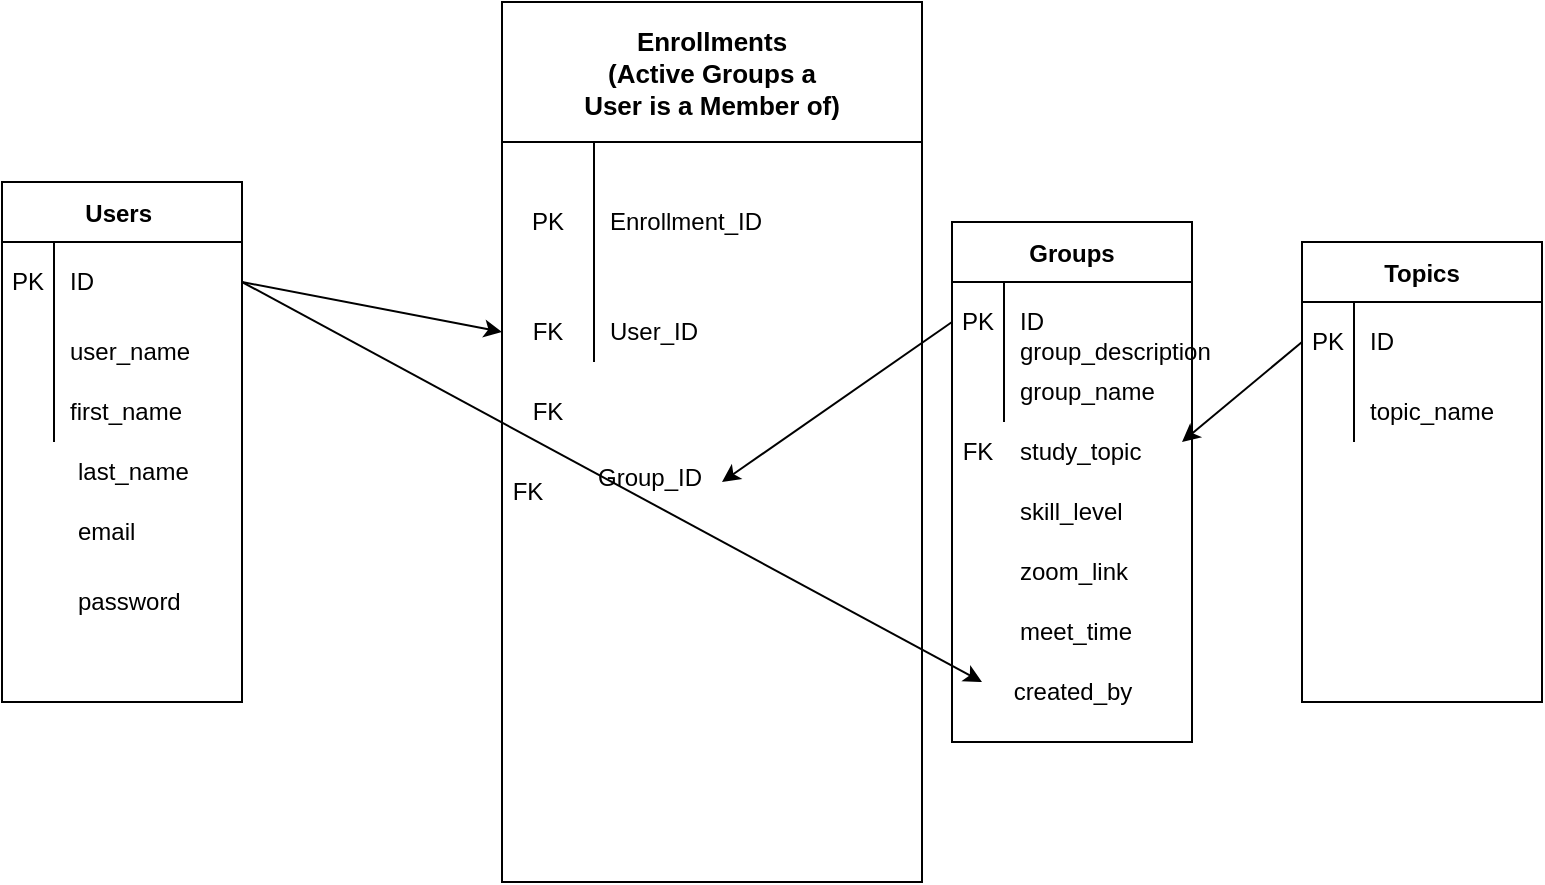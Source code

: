 <mxfile>
    <diagram id="bX7lprvIY30mvRVZBOtr" name="Page-1">
        <mxGraphModel dx="1767" dy="1764" grid="1" gridSize="10" guides="1" tooltips="1" connect="1" arrows="1" fold="1" page="1" pageScale="1" pageWidth="850" pageHeight="1100" math="0" shadow="0">
            <root>
                <mxCell id="0"/>
                <mxCell id="1" parent="0"/>
                <mxCell id="2" value="Users " style="shape=table;startSize=30;container=1;collapsible=0;childLayout=tableLayout;fixedRows=1;rowLines=0;fontStyle=1;" parent="1" vertex="1">
                    <mxGeometry x="-170" y="-10" width="120" height="260" as="geometry"/>
                </mxCell>
                <mxCell id="3" value="" style="shape=tableRow;horizontal=0;startSize=0;swimlaneHead=0;swimlaneBody=0;top=0;left=0;bottom=0;right=0;collapsible=0;dropTarget=0;fillColor=none;points=[[0,0.5],[1,0.5]];portConstraint=eastwest;" parent="2" vertex="1">
                    <mxGeometry y="30" width="120" height="40" as="geometry"/>
                </mxCell>
                <mxCell id="4" value="PK" style="shape=partialRectangle;html=1;whiteSpace=wrap;connectable=0;fillColor=none;top=0;left=0;bottom=0;right=0;overflow=hidden;pointerEvents=1;" parent="3" vertex="1">
                    <mxGeometry width="26" height="40" as="geometry">
                        <mxRectangle width="26" height="40" as="alternateBounds"/>
                    </mxGeometry>
                </mxCell>
                <mxCell id="5" value="ID&amp;nbsp;" style="shape=partialRectangle;html=1;whiteSpace=wrap;connectable=0;fillColor=none;top=0;left=0;bottom=0;right=0;align=left;spacingLeft=6;overflow=hidden;" parent="3" vertex="1">
                    <mxGeometry x="26" width="94" height="40" as="geometry">
                        <mxRectangle width="94" height="40" as="alternateBounds"/>
                    </mxGeometry>
                </mxCell>
                <mxCell id="6" value="" style="shape=tableRow;horizontal=0;startSize=0;swimlaneHead=0;swimlaneBody=0;top=0;left=0;bottom=0;right=0;collapsible=0;dropTarget=0;fillColor=none;points=[[0,0.5],[1,0.5]];portConstraint=eastwest;" parent="2" vertex="1">
                    <mxGeometry y="70" width="120" height="30" as="geometry"/>
                </mxCell>
                <mxCell id="7" value="" style="shape=partialRectangle;html=1;whiteSpace=wrap;connectable=0;fillColor=none;top=0;left=0;bottom=0;right=0;overflow=hidden;" parent="6" vertex="1">
                    <mxGeometry width="26" height="30" as="geometry">
                        <mxRectangle width="26" height="30" as="alternateBounds"/>
                    </mxGeometry>
                </mxCell>
                <mxCell id="8" value="user_name" style="shape=partialRectangle;html=1;whiteSpace=wrap;connectable=0;fillColor=none;top=0;left=0;bottom=0;right=0;align=left;spacingLeft=6;overflow=hidden;" parent="6" vertex="1">
                    <mxGeometry x="26" width="94" height="30" as="geometry">
                        <mxRectangle width="94" height="30" as="alternateBounds"/>
                    </mxGeometry>
                </mxCell>
                <mxCell id="9" value="" style="shape=tableRow;horizontal=0;startSize=0;swimlaneHead=0;swimlaneBody=0;top=0;left=0;bottom=0;right=0;collapsible=0;dropTarget=0;fillColor=none;points=[[0,0.5],[1,0.5]];portConstraint=eastwest;" parent="2" vertex="1">
                    <mxGeometry y="100" width="120" height="30" as="geometry"/>
                </mxCell>
                <mxCell id="10" value="" style="shape=partialRectangle;html=1;whiteSpace=wrap;connectable=0;fillColor=none;top=0;left=0;bottom=0;right=0;overflow=hidden;" parent="9" vertex="1">
                    <mxGeometry width="26" height="30" as="geometry">
                        <mxRectangle width="26" height="30" as="alternateBounds"/>
                    </mxGeometry>
                </mxCell>
                <mxCell id="11" value="first_name" style="shape=partialRectangle;html=1;whiteSpace=wrap;connectable=0;fillColor=none;top=0;left=0;bottom=0;right=0;align=left;spacingLeft=6;overflow=hidden;strokeWidth=4;" parent="9" vertex="1">
                    <mxGeometry x="26" width="94" height="30" as="geometry">
                        <mxRectangle width="94" height="30" as="alternateBounds"/>
                    </mxGeometry>
                </mxCell>
                <mxCell id="12" value="last_name" style="shape=partialRectangle;html=1;whiteSpace=wrap;connectable=0;fillColor=none;top=0;left=0;bottom=0;right=0;align=left;spacingLeft=6;overflow=hidden;" parent="1" vertex="1">
                    <mxGeometry x="-140" y="120" width="140" height="30" as="geometry">
                        <mxRectangle width="140" height="30" as="alternateBounds"/>
                    </mxGeometry>
                </mxCell>
                <mxCell id="13" value="email&amp;nbsp;" style="shape=partialRectangle;html=1;whiteSpace=wrap;connectable=0;fillColor=none;top=0;left=0;bottom=0;right=0;align=left;spacingLeft=6;overflow=hidden;" parent="1" vertex="1">
                    <mxGeometry x="-140" y="150" width="140" height="30" as="geometry">
                        <mxRectangle width="140" height="30" as="alternateBounds"/>
                    </mxGeometry>
                </mxCell>
                <mxCell id="26" value="Topics" style="shape=table;startSize=30;container=1;collapsible=0;childLayout=tableLayout;fixedRows=1;rowLines=0;fontStyle=1;" parent="1" vertex="1">
                    <mxGeometry x="480" y="20" width="120" height="230" as="geometry"/>
                </mxCell>
                <mxCell id="27" value="" style="shape=tableRow;horizontal=0;startSize=0;swimlaneHead=0;swimlaneBody=0;top=0;left=0;bottom=0;right=0;collapsible=0;dropTarget=0;fillColor=none;points=[[0,0.5],[1,0.5]];portConstraint=eastwest;" parent="26" vertex="1">
                    <mxGeometry y="30" width="120" height="40" as="geometry"/>
                </mxCell>
                <mxCell id="28" value="PK" style="shape=partialRectangle;html=1;whiteSpace=wrap;connectable=0;fillColor=none;top=0;left=0;bottom=0;right=0;overflow=hidden;pointerEvents=1;" parent="27" vertex="1">
                    <mxGeometry width="26" height="40" as="geometry">
                        <mxRectangle width="26" height="40" as="alternateBounds"/>
                    </mxGeometry>
                </mxCell>
                <mxCell id="29" value="ID&amp;nbsp;" style="shape=partialRectangle;html=1;whiteSpace=wrap;connectable=0;fillColor=none;top=0;left=0;bottom=0;right=0;align=left;spacingLeft=6;overflow=hidden;" parent="27" vertex="1">
                    <mxGeometry x="26" width="94" height="40" as="geometry">
                        <mxRectangle width="94" height="40" as="alternateBounds"/>
                    </mxGeometry>
                </mxCell>
                <mxCell id="30" value="" style="shape=tableRow;horizontal=0;startSize=0;swimlaneHead=0;swimlaneBody=0;top=0;left=0;bottom=0;right=0;collapsible=0;dropTarget=0;fillColor=none;points=[[0,0.5],[1,0.5]];portConstraint=eastwest;" parent="26" vertex="1">
                    <mxGeometry y="70" width="120" height="30" as="geometry"/>
                </mxCell>
                <mxCell id="31" value="" style="shape=partialRectangle;html=1;whiteSpace=wrap;connectable=0;fillColor=none;top=0;left=0;bottom=0;right=0;overflow=hidden;" parent="30" vertex="1">
                    <mxGeometry width="26" height="30" as="geometry">
                        <mxRectangle width="26" height="30" as="alternateBounds"/>
                    </mxGeometry>
                </mxCell>
                <mxCell id="32" value="topic_name" style="shape=partialRectangle;html=1;whiteSpace=wrap;connectable=0;fillColor=none;top=0;left=0;bottom=0;right=0;align=left;spacingLeft=6;overflow=hidden;" parent="30" vertex="1">
                    <mxGeometry x="26" width="94" height="30" as="geometry">
                        <mxRectangle width="94" height="30" as="alternateBounds"/>
                    </mxGeometry>
                </mxCell>
                <mxCell id="36" value="Groups" style="shape=table;startSize=30;container=1;collapsible=0;childLayout=tableLayout;fixedRows=1;rowLines=0;fontStyle=1;" parent="1" vertex="1">
                    <mxGeometry x="305" y="10" width="120" height="260" as="geometry"/>
                </mxCell>
                <mxCell id="37" value="" style="shape=tableRow;horizontal=0;startSize=0;swimlaneHead=0;swimlaneBody=0;top=0;left=0;bottom=0;right=0;collapsible=0;dropTarget=0;fillColor=none;points=[[0,0.5],[1,0.5]];portConstraint=eastwest;" parent="36" vertex="1">
                    <mxGeometry y="30" width="120" height="40" as="geometry"/>
                </mxCell>
                <mxCell id="38" value="PK" style="shape=partialRectangle;html=1;whiteSpace=wrap;connectable=0;fillColor=none;top=0;left=0;bottom=0;right=0;overflow=hidden;pointerEvents=1;" parent="37" vertex="1">
                    <mxGeometry width="26" height="40" as="geometry">
                        <mxRectangle width="26" height="40" as="alternateBounds"/>
                    </mxGeometry>
                </mxCell>
                <mxCell id="39" value="ID&amp;nbsp;" style="shape=partialRectangle;html=1;whiteSpace=wrap;connectable=0;fillColor=none;top=0;left=0;bottom=0;right=0;align=left;spacingLeft=6;overflow=hidden;" parent="37" vertex="1">
                    <mxGeometry x="26" width="94" height="40" as="geometry">
                        <mxRectangle width="94" height="40" as="alternateBounds"/>
                    </mxGeometry>
                </mxCell>
                <mxCell id="40" value="" style="shape=tableRow;horizontal=0;startSize=0;swimlaneHead=0;swimlaneBody=0;top=0;left=0;bottom=0;right=0;collapsible=0;dropTarget=0;fillColor=none;points=[[0,0.5],[1,0.5]];portConstraint=eastwest;" parent="36" vertex="1">
                    <mxGeometry y="70" width="120" height="30" as="geometry"/>
                </mxCell>
                <mxCell id="41" value="" style="shape=partialRectangle;html=1;whiteSpace=wrap;connectable=0;fillColor=none;top=0;left=0;bottom=0;right=0;overflow=hidden;" parent="40" vertex="1">
                    <mxGeometry width="26" height="30" as="geometry">
                        <mxRectangle width="26" height="30" as="alternateBounds"/>
                    </mxGeometry>
                </mxCell>
                <mxCell id="42" value="group_name" style="shape=partialRectangle;html=1;whiteSpace=wrap;connectable=0;fillColor=none;top=0;left=0;bottom=0;right=0;align=left;spacingLeft=6;overflow=hidden;" parent="40" vertex="1">
                    <mxGeometry x="26" width="94" height="30" as="geometry">
                        <mxRectangle width="94" height="30" as="alternateBounds"/>
                    </mxGeometry>
                </mxCell>
                <mxCell id="43" value="skill_level" style="shape=partialRectangle;html=1;whiteSpace=wrap;connectable=0;fillColor=none;top=0;left=0;bottom=0;right=0;align=left;spacingLeft=6;overflow=hidden;" parent="1" vertex="1">
                    <mxGeometry x="331" y="140" width="94" height="30" as="geometry">
                        <mxRectangle width="94" height="30" as="alternateBounds"/>
                    </mxGeometry>
                </mxCell>
                <mxCell id="44" value="study_topic" style="shape=partialRectangle;html=1;whiteSpace=wrap;connectable=0;fillColor=none;top=0;left=0;bottom=0;right=0;align=left;spacingLeft=6;overflow=hidden;" parent="1" vertex="1">
                    <mxGeometry x="331" y="110" width="99" height="30" as="geometry">
                        <mxRectangle width="94" height="30" as="alternateBounds"/>
                    </mxGeometry>
                </mxCell>
                <mxCell id="45" value="Enrollments &#10;(Active Groups a &#10;User is a Member of)" style="shape=table;startSize=70;container=1;collapsible=0;childLayout=tableLayout;fixedRows=1;rowLines=0;fontStyle=1;fontSize=13;" parent="1" vertex="1">
                    <mxGeometry x="80" y="-100" width="210" height="440" as="geometry"/>
                </mxCell>
                <mxCell id="46" value="" style="shape=tableRow;horizontal=0;startSize=0;swimlaneHead=0;swimlaneBody=0;top=0;left=0;bottom=0;right=0;collapsible=0;dropTarget=0;fillColor=none;points=[[0,0.5],[1,0.5]];portConstraint=eastwest;" parent="45" vertex="1">
                    <mxGeometry y="70" width="210" height="80" as="geometry"/>
                </mxCell>
                <mxCell id="47" value="PK" style="shape=partialRectangle;html=1;whiteSpace=wrap;connectable=0;fillColor=none;top=0;left=0;bottom=0;right=0;overflow=hidden;pointerEvents=1;" parent="46" vertex="1">
                    <mxGeometry width="46" height="80" as="geometry">
                        <mxRectangle width="46" height="80" as="alternateBounds"/>
                    </mxGeometry>
                </mxCell>
                <mxCell id="48" value="Enrollment_ID" style="shape=partialRectangle;html=1;whiteSpace=wrap;connectable=0;fillColor=none;top=0;left=0;bottom=0;right=0;align=left;spacingLeft=6;overflow=hidden;" parent="46" vertex="1">
                    <mxGeometry x="46" width="164" height="80" as="geometry">
                        <mxRectangle width="164" height="80" as="alternateBounds"/>
                    </mxGeometry>
                </mxCell>
                <mxCell id="49" value="" style="shape=tableRow;horizontal=0;startSize=0;swimlaneHead=0;swimlaneBody=0;top=0;left=0;bottom=0;right=0;collapsible=0;dropTarget=0;fillColor=none;points=[[0,0.5],[1,0.5]];portConstraint=eastwest;" parent="45" vertex="1">
                    <mxGeometry y="150" width="210" height="30" as="geometry"/>
                </mxCell>
                <mxCell id="50" value="" style="shape=partialRectangle;html=1;whiteSpace=wrap;connectable=0;fillColor=none;top=0;left=0;bottom=0;right=0;overflow=hidden;" parent="49" vertex="1">
                    <mxGeometry width="46" height="30" as="geometry">
                        <mxRectangle width="46" height="30" as="alternateBounds"/>
                    </mxGeometry>
                </mxCell>
                <mxCell id="51" value="User_ID" style="shape=partialRectangle;html=1;whiteSpace=wrap;connectable=0;fillColor=none;top=0;left=0;bottom=0;right=0;align=left;spacingLeft=6;overflow=hidden;" parent="49" vertex="1">
                    <mxGeometry x="46" width="164" height="30" as="geometry">
                        <mxRectangle width="164" height="30" as="alternateBounds"/>
                    </mxGeometry>
                </mxCell>
                <mxCell id="53" value="FK" style="shape=partialRectangle;html=1;whiteSpace=wrap;connectable=0;fillColor=none;top=0;left=0;bottom=0;right=0;overflow=hidden;pointerEvents=1;" parent="1" vertex="1">
                    <mxGeometry x="90" y="85" width="26" height="40" as="geometry">
                        <mxRectangle width="26" height="40" as="alternateBounds"/>
                    </mxGeometry>
                </mxCell>
                <mxCell id="54" style="edgeStyle=none;html=1;exitX=1;exitY=0.5;exitDx=0;exitDy=0;entryX=0;entryY=0.5;entryDx=0;entryDy=0;" parent="1" source="3" target="49" edge="1">
                    <mxGeometry relative="1" as="geometry">
                        <mxPoint x="310" y="180" as="targetPoint"/>
                    </mxGeometry>
                </mxCell>
                <mxCell id="55" style="edgeStyle=none;html=1;exitX=0;exitY=0.5;exitDx=0;exitDy=0;" parent="1" source="27" edge="1">
                    <mxGeometry relative="1" as="geometry">
                        <mxPoint x="420" y="120" as="targetPoint"/>
                    </mxGeometry>
                </mxCell>
                <mxCell id="56" value="FK" style="shape=partialRectangle;html=1;whiteSpace=wrap;connectable=0;fillColor=none;top=0;left=0;bottom=0;right=0;overflow=hidden;pointerEvents=1;" parent="1" vertex="1">
                    <mxGeometry x="305" y="105" width="26" height="40" as="geometry">
                        <mxRectangle width="26" height="40" as="alternateBounds"/>
                    </mxGeometry>
                </mxCell>
                <mxCell id="64" value="Group_ID" style="shape=partialRectangle;html=1;whiteSpace=wrap;connectable=0;fillColor=none;top=0;left=0;bottom=0;right=0;align=left;spacingLeft=6;overflow=hidden;" parent="1" vertex="1">
                    <mxGeometry x="120" y="125" width="81" height="25" as="geometry">
                        <mxRectangle width="94" height="30" as="alternateBounds"/>
                    </mxGeometry>
                </mxCell>
                <mxCell id="65" value="FK" style="shape=partialRectangle;html=1;whiteSpace=wrap;connectable=0;fillColor=none;top=0;left=0;bottom=0;right=0;overflow=hidden;pointerEvents=1;" parent="1" vertex="1">
                    <mxGeometry x="80" y="105" width="26" height="80" as="geometry">
                        <mxRectangle width="26" height="80" as="alternateBounds"/>
                    </mxGeometry>
                </mxCell>
                <mxCell id="66" value="FK" style="shape=partialRectangle;html=1;whiteSpace=wrap;connectable=0;fillColor=none;top=0;left=0;bottom=0;right=0;overflow=hidden;pointerEvents=1;" parent="1" vertex="1">
                    <mxGeometry x="90" y="25" width="26" height="80" as="geometry">
                        <mxRectangle width="26" height="80" as="alternateBounds"/>
                    </mxGeometry>
                </mxCell>
                <mxCell id="67" style="edgeStyle=none;html=1;exitX=0;exitY=0.5;exitDx=0;exitDy=0;" parent="1" source="37" edge="1">
                    <mxGeometry relative="1" as="geometry">
                        <mxPoint x="190" y="140" as="targetPoint"/>
                    </mxGeometry>
                </mxCell>
                <mxCell id="74" value="zoom_link" style="shape=partialRectangle;html=1;whiteSpace=wrap;connectable=0;fillColor=none;top=0;left=0;bottom=0;right=0;align=left;spacingLeft=6;overflow=hidden;" parent="1" vertex="1">
                    <mxGeometry x="331" y="170" width="94" height="30" as="geometry">
                        <mxRectangle width="94" height="30" as="alternateBounds"/>
                    </mxGeometry>
                </mxCell>
                <mxCell id="75" value="meet_time" style="shape=partialRectangle;html=1;whiteSpace=wrap;connectable=0;fillColor=none;top=0;left=0;bottom=0;right=0;align=left;spacingLeft=6;overflow=hidden;" parent="1" vertex="1">
                    <mxGeometry x="331" y="200" width="94" height="30" as="geometry">
                        <mxRectangle width="94" height="30" as="alternateBounds"/>
                    </mxGeometry>
                </mxCell>
                <mxCell id="76" value="password" style="shape=partialRectangle;html=1;whiteSpace=wrap;connectable=0;fillColor=none;top=0;left=0;bottom=0;right=0;align=left;spacingLeft=6;overflow=hidden;" parent="1" vertex="1">
                    <mxGeometry x="-140" y="185" width="140" height="30" as="geometry">
                        <mxRectangle width="140" height="30" as="alternateBounds"/>
                    </mxGeometry>
                </mxCell>
                <mxCell id="77" value="group_description" style="shape=partialRectangle;html=1;whiteSpace=wrap;connectable=0;fillColor=none;top=0;left=0;bottom=0;right=0;align=left;spacingLeft=6;overflow=hidden;" parent="1" vertex="1">
                    <mxGeometry x="331" y="60" width="120" height="30" as="geometry">
                        <mxRectangle width="94" height="30" as="alternateBounds"/>
                    </mxGeometry>
                </mxCell>
                <mxCell id="79" value="created_by" style="text;html=1;align=center;verticalAlign=middle;resizable=0;points=[];autosize=1;strokeColor=none;fillColor=none;" parent="1" vertex="1">
                    <mxGeometry x="325" y="230" width="80" height="30" as="geometry"/>
                </mxCell>
                <mxCell id="80" style="edgeStyle=none;html=1;exitX=1;exitY=0.5;exitDx=0;exitDy=0;" parent="1" source="3" edge="1">
                    <mxGeometry relative="1" as="geometry">
                        <mxPoint x="320" y="240" as="targetPoint"/>
                    </mxGeometry>
                </mxCell>
            </root>
        </mxGraphModel>
    </diagram>
</mxfile>